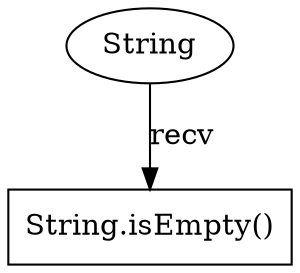 digraph "12181" {
1 [label="String.isEmpty()" shape=box]
2 [label="String" shape=ellipse]
2 -> 1 [label="recv"];
}